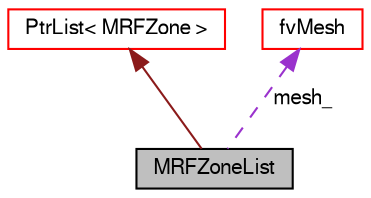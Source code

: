digraph "MRFZoneList"
{
  bgcolor="transparent";
  edge [fontname="FreeSans",fontsize="10",labelfontname="FreeSans",labelfontsize="10"];
  node [fontname="FreeSans",fontsize="10",shape=record];
  Node4 [label="MRFZoneList",height=0.2,width=0.4,color="black", fillcolor="grey75", style="filled", fontcolor="black"];
  Node5 -> Node4 [dir="back",color="firebrick4",fontsize="10",style="solid",fontname="FreeSans"];
  Node5 [label="PtrList\< MRFZone \>",height=0.2,width=0.4,color="red",URL="$a25914.html"];
  Node7 -> Node4 [dir="back",color="darkorchid3",fontsize="10",style="dashed",label=" mesh_" ,fontname="FreeSans"];
  Node7 [label="fvMesh",height=0.2,width=0.4,color="red",URL="$a22766.html",tooltip="Mesh data needed to do the Finite Volume discretisation. "];
}
